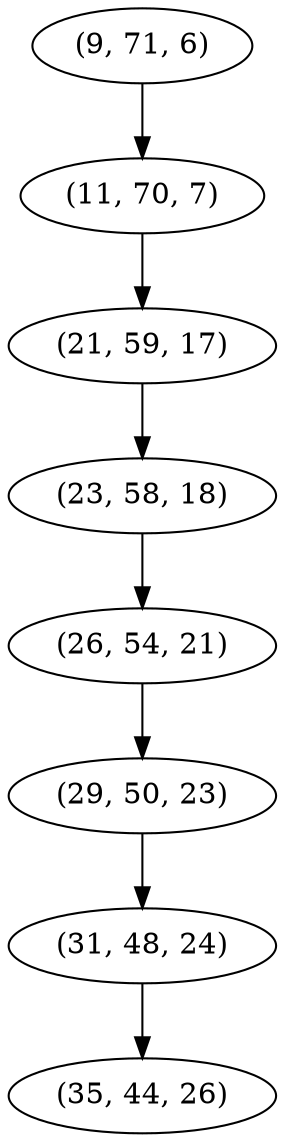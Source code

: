 digraph tree {
    "(9, 71, 6)";
    "(11, 70, 7)";
    "(21, 59, 17)";
    "(23, 58, 18)";
    "(26, 54, 21)";
    "(29, 50, 23)";
    "(31, 48, 24)";
    "(35, 44, 26)";
    "(9, 71, 6)" -> "(11, 70, 7)";
    "(11, 70, 7)" -> "(21, 59, 17)";
    "(21, 59, 17)" -> "(23, 58, 18)";
    "(23, 58, 18)" -> "(26, 54, 21)";
    "(26, 54, 21)" -> "(29, 50, 23)";
    "(29, 50, 23)" -> "(31, 48, 24)";
    "(31, 48, 24)" -> "(35, 44, 26)";
}
